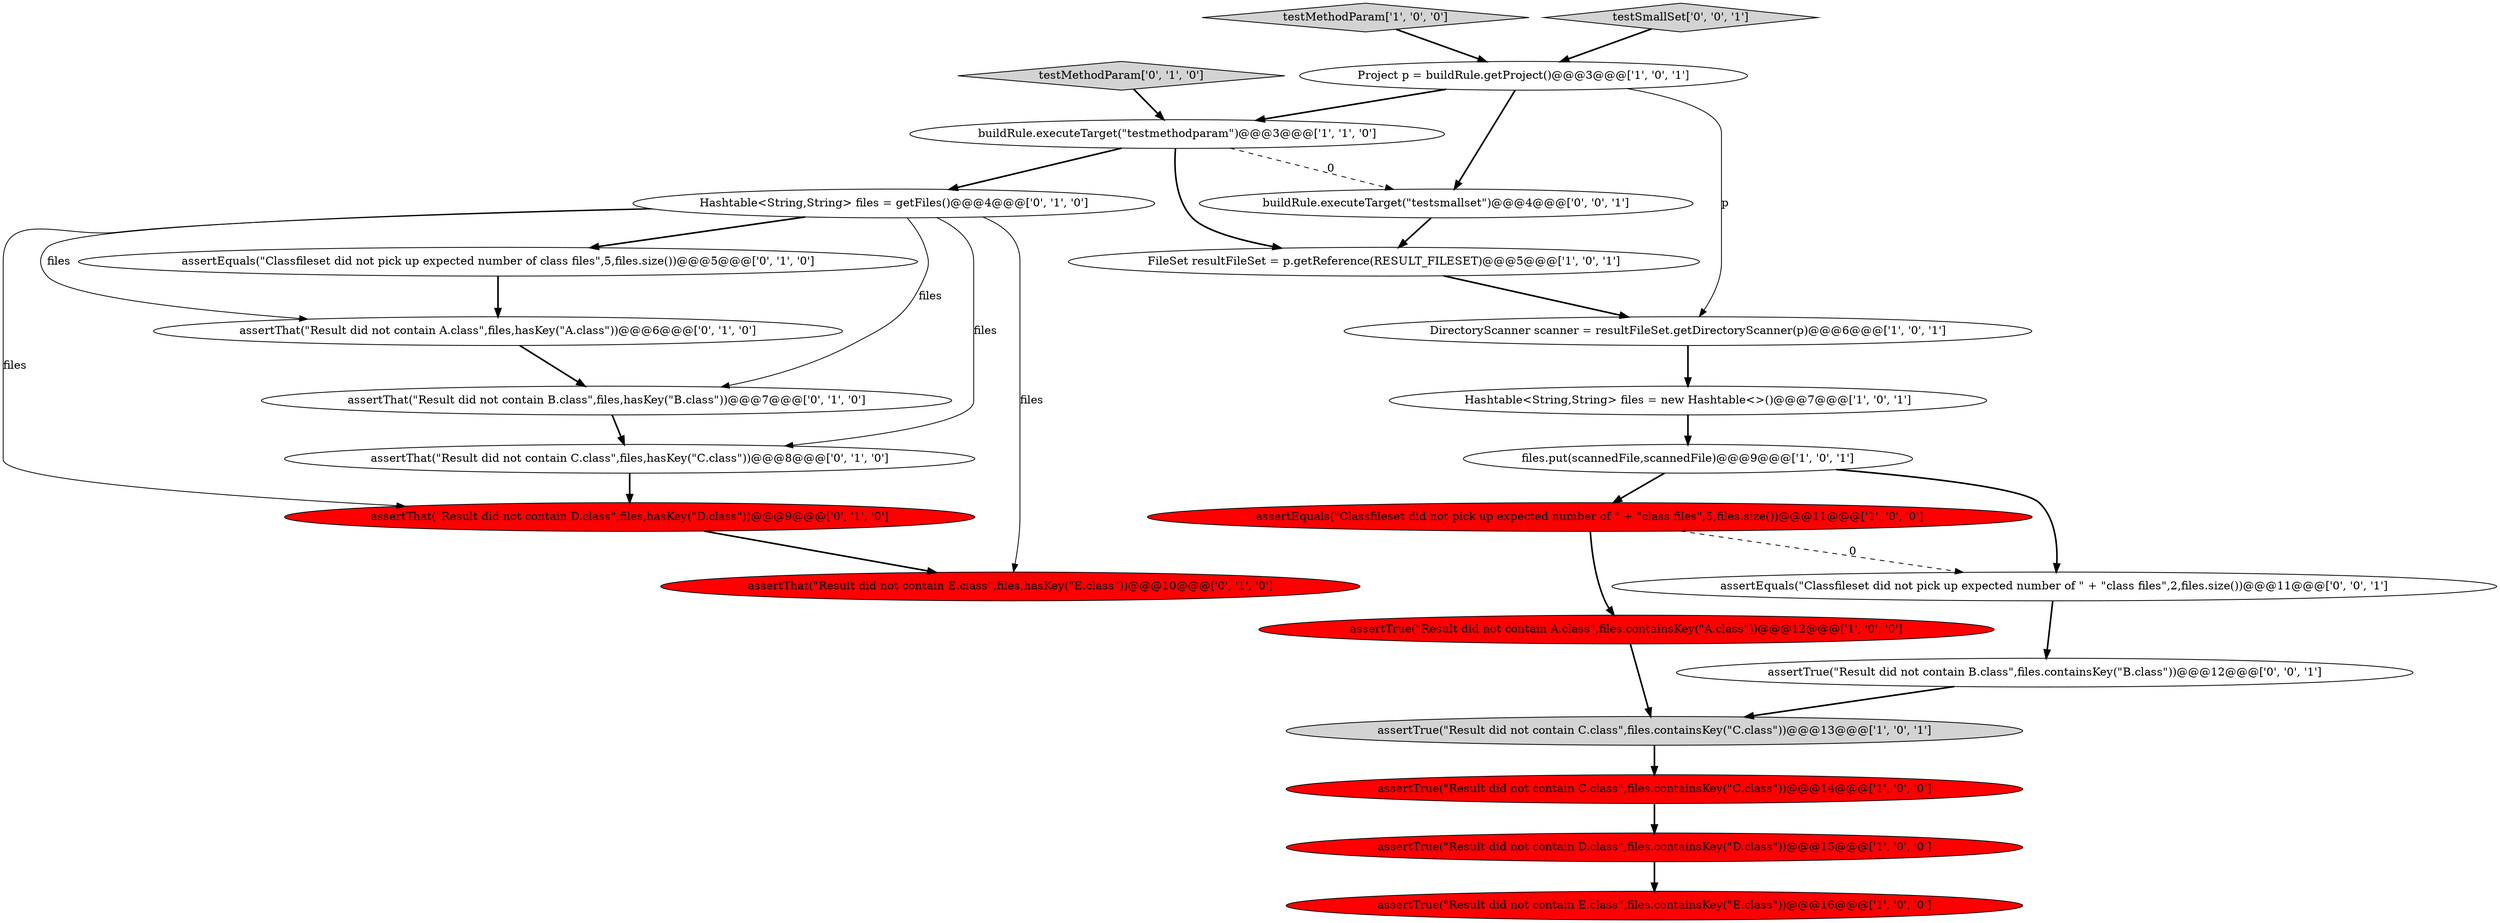 digraph {
16 [style = filled, label = "assertThat(\"Result did not contain A.class\",files,hasKey(\"A.class\"))@@@6@@@['0', '1', '0']", fillcolor = white, shape = ellipse image = "AAA0AAABBB2BBB"];
5 [style = filled, label = "DirectoryScanner scanner = resultFileSet.getDirectoryScanner(p)@@@6@@@['1', '0', '1']", fillcolor = white, shape = ellipse image = "AAA0AAABBB1BBB"];
23 [style = filled, label = "buildRule.executeTarget(\"testsmallset\")@@@4@@@['0', '0', '1']", fillcolor = white, shape = ellipse image = "AAA0AAABBB3BBB"];
19 [style = filled, label = "Hashtable<String,String> files = getFiles()@@@4@@@['0', '1', '0']", fillcolor = white, shape = ellipse image = "AAA0AAABBB2BBB"];
2 [style = filled, label = "assertTrue(\"Result did not contain C.class\",files.containsKey(\"C.class\"))@@@13@@@['1', '0', '1']", fillcolor = lightgray, shape = ellipse image = "AAA0AAABBB1BBB"];
15 [style = filled, label = "testMethodParam['0', '1', '0']", fillcolor = lightgray, shape = diamond image = "AAA0AAABBB2BBB"];
4 [style = filled, label = "assertTrue(\"Result did not contain A.class\",files.containsKey(\"A.class\"))@@@12@@@['1', '0', '0']", fillcolor = red, shape = ellipse image = "AAA1AAABBB1BBB"];
7 [style = filled, label = "testMethodParam['1', '0', '0']", fillcolor = lightgray, shape = diamond image = "AAA0AAABBB1BBB"];
14 [style = filled, label = "assertThat(\"Result did not contain E.class\",files,hasKey(\"E.class\"))@@@10@@@['0', '1', '0']", fillcolor = red, shape = ellipse image = "AAA1AAABBB2BBB"];
18 [style = filled, label = "assertThat(\"Result did not contain D.class\",files,hasKey(\"D.class\"))@@@9@@@['0', '1', '0']", fillcolor = red, shape = ellipse image = "AAA1AAABBB2BBB"];
13 [style = filled, label = "assertEquals(\"Classfileset did not pick up expected number of class files\",5,files.size())@@@5@@@['0', '1', '0']", fillcolor = white, shape = ellipse image = "AAA0AAABBB2BBB"];
21 [style = filled, label = "assertTrue(\"Result did not contain B.class\",files.containsKey(\"B.class\"))@@@12@@@['0', '0', '1']", fillcolor = white, shape = ellipse image = "AAA0AAABBB3BBB"];
11 [style = filled, label = "Hashtable<String,String> files = new Hashtable<>()@@@7@@@['1', '0', '1']", fillcolor = white, shape = ellipse image = "AAA0AAABBB1BBB"];
3 [style = filled, label = "assertTrue(\"Result did not contain D.class\",files.containsKey(\"D.class\"))@@@15@@@['1', '0', '0']", fillcolor = red, shape = ellipse image = "AAA1AAABBB1BBB"];
1 [style = filled, label = "files.put(scannedFile,scannedFile)@@@9@@@['1', '0', '1']", fillcolor = white, shape = ellipse image = "AAA0AAABBB1BBB"];
8 [style = filled, label = "Project p = buildRule.getProject()@@@3@@@['1', '0', '1']", fillcolor = white, shape = ellipse image = "AAA0AAABBB1BBB"];
6 [style = filled, label = "assertTrue(\"Result did not contain C.class\",files.containsKey(\"C.class\"))@@@14@@@['1', '0', '0']", fillcolor = red, shape = ellipse image = "AAA1AAABBB1BBB"];
22 [style = filled, label = "testSmallSet['0', '0', '1']", fillcolor = lightgray, shape = diamond image = "AAA0AAABBB3BBB"];
20 [style = filled, label = "assertThat(\"Result did not contain B.class\",files,hasKey(\"B.class\"))@@@7@@@['0', '1', '0']", fillcolor = white, shape = ellipse image = "AAA0AAABBB2BBB"];
10 [style = filled, label = "buildRule.executeTarget(\"testmethodparam\")@@@3@@@['1', '1', '0']", fillcolor = white, shape = ellipse image = "AAA0AAABBB1BBB"];
24 [style = filled, label = "assertEquals(\"Classfileset did not pick up expected number of \" + \"class files\",2,files.size())@@@11@@@['0', '0', '1']", fillcolor = white, shape = ellipse image = "AAA0AAABBB3BBB"];
9 [style = filled, label = "FileSet resultFileSet = p.getReference(RESULT_FILESET)@@@5@@@['1', '0', '1']", fillcolor = white, shape = ellipse image = "AAA0AAABBB1BBB"];
17 [style = filled, label = "assertThat(\"Result did not contain C.class\",files,hasKey(\"C.class\"))@@@8@@@['0', '1', '0']", fillcolor = white, shape = ellipse image = "AAA0AAABBB2BBB"];
12 [style = filled, label = "assertTrue(\"Result did not contain E.class\",files.containsKey(\"E.class\"))@@@16@@@['1', '0', '0']", fillcolor = red, shape = ellipse image = "AAA1AAABBB1BBB"];
0 [style = filled, label = "assertEquals(\"Classfileset did not pick up expected number of \" + \"class files\",5,files.size())@@@11@@@['1', '0', '0']", fillcolor = red, shape = ellipse image = "AAA1AAABBB1BBB"];
6->3 [style = bold, label=""];
8->10 [style = bold, label=""];
15->10 [style = bold, label=""];
20->17 [style = bold, label=""];
8->23 [style = bold, label=""];
19->14 [style = solid, label="files"];
11->1 [style = bold, label=""];
2->6 [style = bold, label=""];
10->19 [style = bold, label=""];
19->16 [style = solid, label="files"];
1->0 [style = bold, label=""];
4->2 [style = bold, label=""];
3->12 [style = bold, label=""];
7->8 [style = bold, label=""];
13->16 [style = bold, label=""];
21->2 [style = bold, label=""];
19->18 [style = solid, label="files"];
22->8 [style = bold, label=""];
19->13 [style = bold, label=""];
19->17 [style = solid, label="files"];
24->21 [style = bold, label=""];
0->4 [style = bold, label=""];
1->24 [style = bold, label=""];
9->5 [style = bold, label=""];
19->20 [style = solid, label="files"];
0->24 [style = dashed, label="0"];
5->11 [style = bold, label=""];
10->9 [style = bold, label=""];
8->5 [style = solid, label="p"];
16->20 [style = bold, label=""];
23->9 [style = bold, label=""];
18->14 [style = bold, label=""];
10->23 [style = dashed, label="0"];
17->18 [style = bold, label=""];
}
